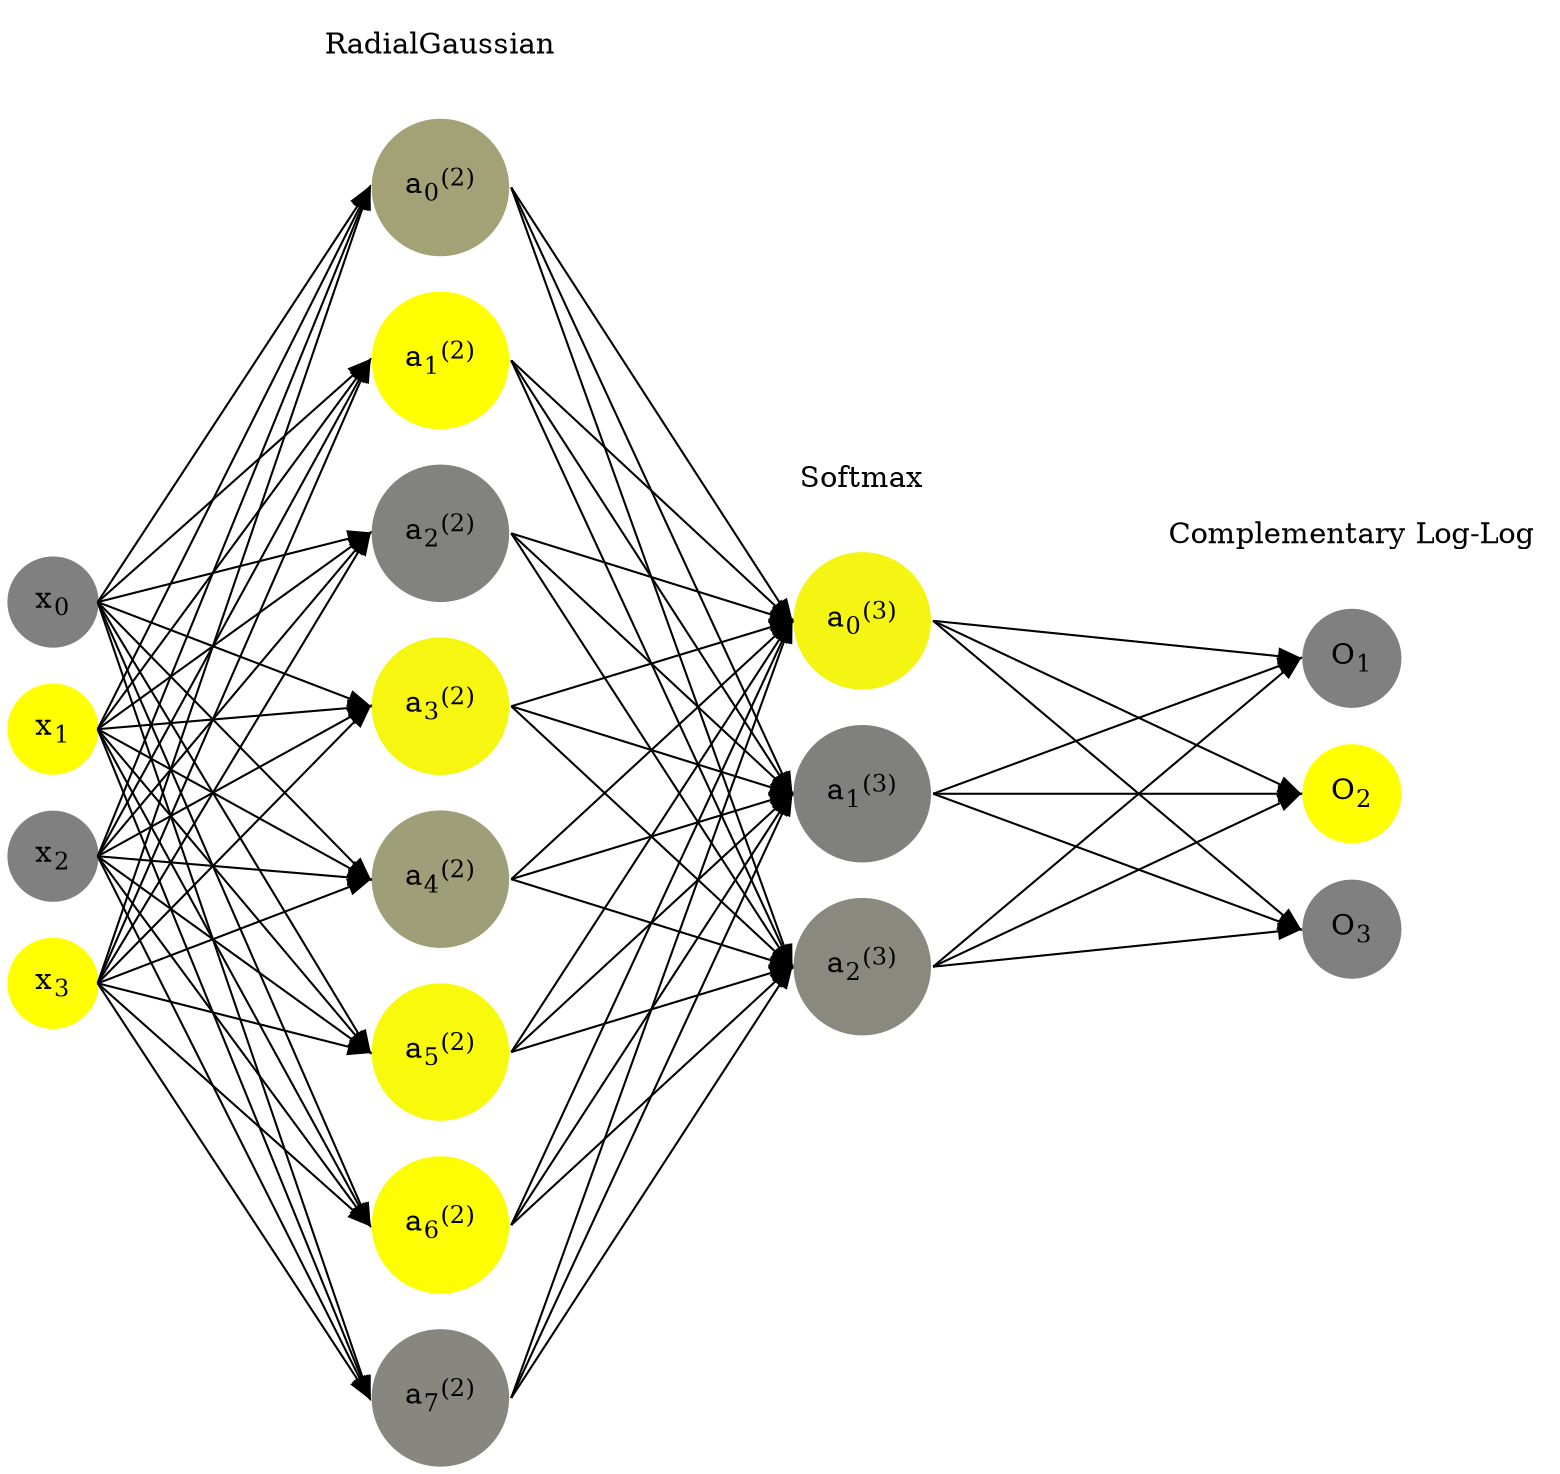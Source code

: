 digraph G {
	rankdir = LR;
	splines=false;
	edge[style=invis];
	ranksep= 1.4;
	{
	node [shape=circle, color="0.1667, 0.0, 0.5", style=filled, fillcolor="0.1667, 0.0, 0.5"];
	x0 [label=<x<sub>0</sub>>];
	}
	{
	node [shape=circle, color="0.1667, 1.0, 1.0", style=filled, fillcolor="0.1667, 1.0, 1.0"];
	x1 [label=<x<sub>1</sub>>];
	}
	{
	node [shape=circle, color="0.1667, 0.0, 0.5", style=filled, fillcolor="0.1667, 0.0, 0.5"];
	x2 [label=<x<sub>2</sub>>];
	}
	{
	node [shape=circle, color="0.1667, 1.0, 1.0", style=filled, fillcolor="0.1667, 1.0, 1.0"];
	x3 [label=<x<sub>3</sub>>];
	}
	{
	node [shape=circle, color="0.1667, 0.266873, 0.633437", style=filled, fillcolor="0.1667, 0.266873, 0.633437"];
	a02 [label=<a<sub>0</sub><sup>(2)</sup>>];
	}
	{
	node [shape=circle, color="0.1667, 0.999283, 0.999641", style=filled, fillcolor="0.1667, 0.999283, 0.999641"];
	a12 [label=<a<sub>1</sub><sup>(2)</sup>>];
	}
	{
	node [shape=circle, color="0.1667, 0.021856, 0.510928", style=filled, fillcolor="0.1667, 0.021856, 0.510928"];
	a22 [label=<a<sub>2</sub><sup>(2)</sup>>];
	}
	{
	node [shape=circle, color="0.1667, 0.927345, 0.963672", style=filled, fillcolor="0.1667, 0.927345, 0.963672"];
	a32 [label=<a<sub>3</sub><sup>(2)</sup>>];
	}
	{
	node [shape=circle, color="0.1667, 0.238676, 0.619338", style=filled, fillcolor="0.1667, 0.238676, 0.619338"];
	a42 [label=<a<sub>4</sub><sup>(2)</sup>>];
	}
	{
	node [shape=circle, color="0.1667, 0.949403, 0.974702", style=filled, fillcolor="0.1667, 0.949403, 0.974702"];
	a52 [label=<a<sub>5</sub><sup>(2)</sup>>];
	}
	{
	node [shape=circle, color="0.1667, 0.985910, 0.992955", style=filled, fillcolor="0.1667, 0.985910, 0.992955"];
	a62 [label=<a<sub>6</sub><sup>(2)</sup>>];
	}
	{
	node [shape=circle, color="0.1667, 0.060993, 0.530496", style=filled, fillcolor="0.1667, 0.060993, 0.530496"];
	a72 [label=<a<sub>7</sub><sup>(2)</sup>>];
	}
	{
	node [shape=circle, color="0.1667, 0.920320, 0.960160", style=filled, fillcolor="0.1667, 0.920320, 0.960160"];
	a03 [label=<a<sub>0</sub><sup>(3)</sup>>];
	}
	{
	node [shape=circle, color="0.1667, 0.005742, 0.502871", style=filled, fillcolor="0.1667, 0.005742, 0.502871"];
	a13 [label=<a<sub>1</sub><sup>(3)</sup>>];
	}
	{
	node [shape=circle, color="0.1667, 0.073939, 0.536969", style=filled, fillcolor="0.1667, 0.073939, 0.536969"];
	a23 [label=<a<sub>2</sub><sup>(3)</sup>>];
	}
	{
	node [shape=circle, color="0.1667, 0.0, 0.5", style=filled, fillcolor="0.1667, 0.0, 0.5"];
	O1 [label=<O<sub>1</sub>>];
	}
	{
	node [shape=circle, color="0.1667, 1.0, 1.0", style=filled, fillcolor="0.1667, 1.0, 1.0"];
	O2 [label=<O<sub>2</sub>>];
	}
	{
	node [shape=circle, color="0.1667, 0.0, 0.5", style=filled, fillcolor="0.1667, 0.0, 0.5"];
	O3 [label=<O<sub>3</sub>>];
	}
	{
	rank=same;
	x0->x1->x2->x3;
	}
	{
	rank=same;
	a02->a12->a22->a32->a42->a52->a62->a72;
	}
	{
	rank=same;
	a03->a13->a23;
	}
	{
	rank=same;
	O1->O2->O3;
	}
	l1 [shape=plaintext,label="RadialGaussian"];
	l1->a02;
	{rank=same; l1;a02};
	l2 [shape=plaintext,label="Softmax"];
	l2->a03;
	{rank=same; l2;a03};
	l3 [shape=plaintext,label="Complementary Log-Log"];
	l3->O1;
	{rank=same; l3;O1};
edge[style=solid, tailport=e, headport=w];
	{x0;x1;x2;x3} -> {a02;a12;a22;a32;a42;a52;a62;a72};
	{a02;a12;a22;a32;a42;a52;a62;a72} -> {a03;a13;a23};
	{a03;a13;a23} -> {O1,O2,O3};
}